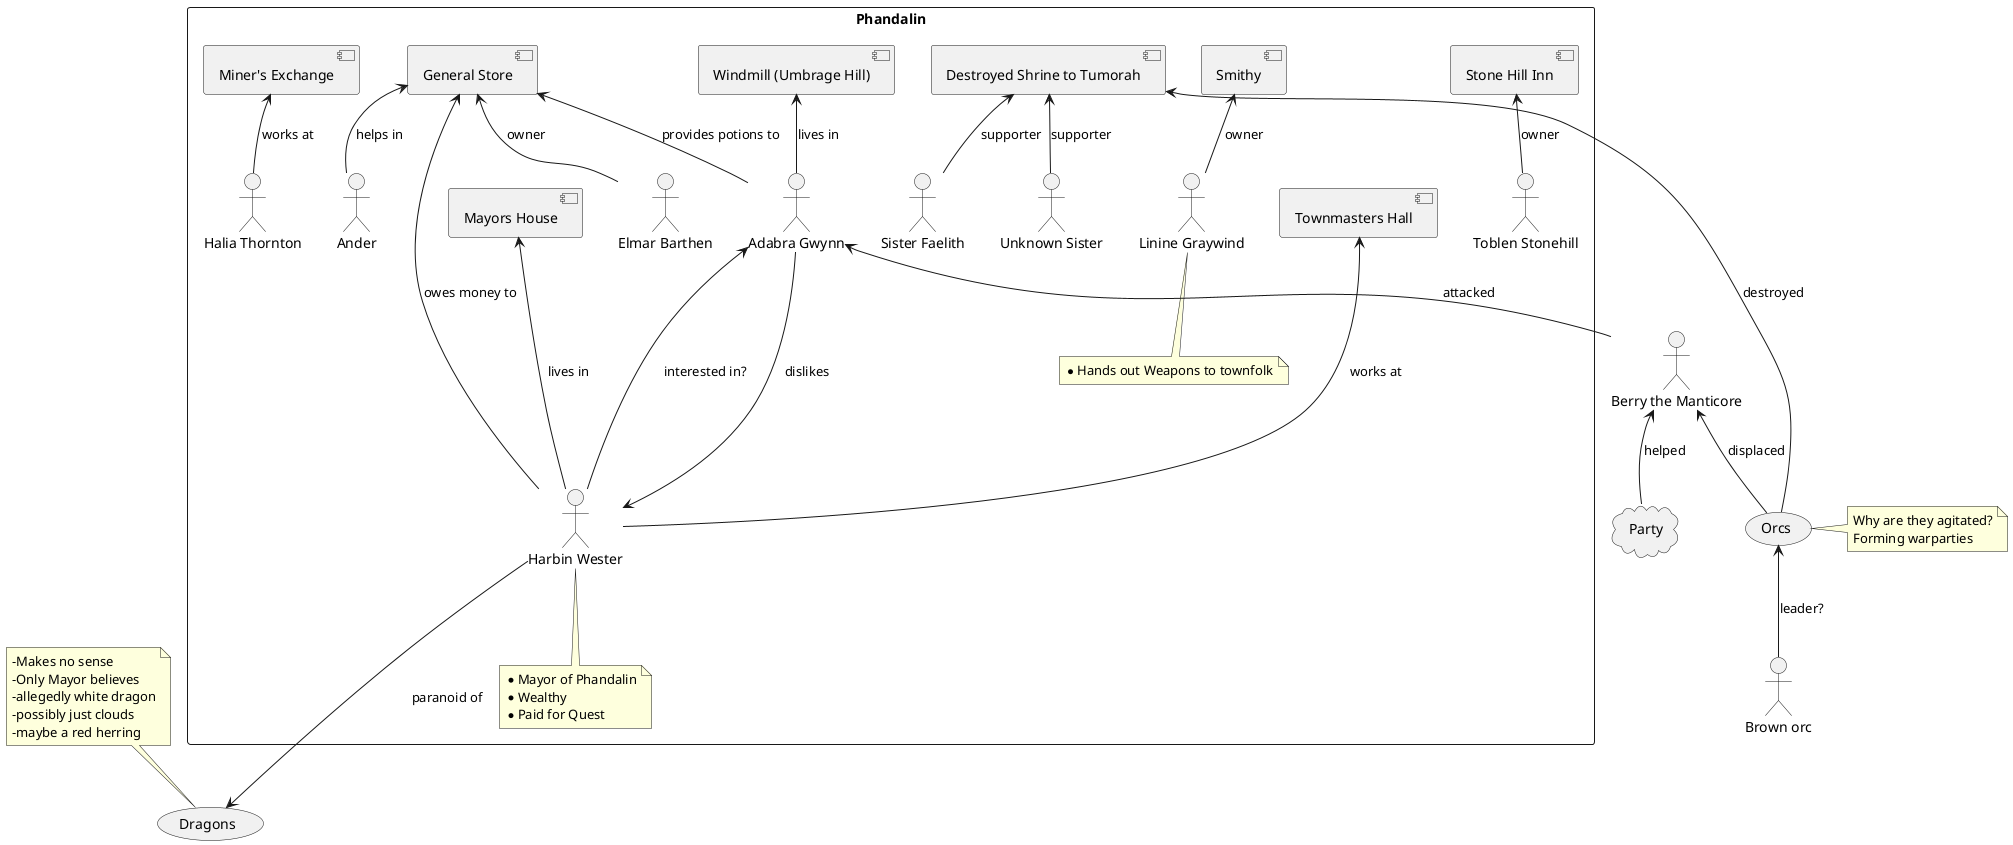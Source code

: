 @startuml Conspiracy Graph

'Actors here:


'actor Hollis
'actor Kendal
'actor Nibarlan
'actor Thalimor
'actor Tugul


actor "Berry the Manticore" as manticorBerry
actor "Brown orc" as brownOrc
(Orcs) as orcs
(Dragons) as dragons
cloud "Party" as party
'Location Phandalin

'General Concepts?

rectangle Phandalin {
    ' locations
    [Stone Hill Inn] as stoneHillInn
    [Townmasters Hall] as townHall
    [Smithy]
    [Destroyed Shrine to Tumorah] as shrine
    [General Store] as generalStore
    [Mayors House] as mayorsHouse
    [Miner's Exchange] as minerHall
    [Windmill (Umbrage Hill)] as Windmill

    'People / Actors with notes
    actor "Toblen Stonehill" as innkeep
    actor "Linine Graywind" as Smith
    note bottom
        * Hands out Weapons to townfolk
    end note
    actor "Sister Faelith" as Sister1
    actor "Unknown Sister" as Sister2
    actor "Elmar Barthen" as generalStoreGuy
    actor "Ander" as generalStoreHelper

    actor "Harbin Wester" as Mayor
    note bottom of Mayor
        * Mayor of Phandalin
        * Wealthy
        * Paid for Quest
    end note

    actor "Adabra Gwynn" as potionSeller
    actor "Halia Thornton" as prospectorReception
}

stoneHillInn <-- innkeep : owner
Smithy <-- Smith : owner
shrine <-- Sister1 : supporter
shrine <-- Sister2 : supporter
generalStore <-- generalStoreGuy : owner
generalStore <-- generalStoreHelper : helps in
mayorsHouse <--- Mayor : lives in
minerHall <-- prospectorReception : works at
Windmill <-- potionSeller : lives in
townHall <--- Mayor : works at

shrine <-- orcs : destroyed

Mayor  --->  dragons: paranoid of
generalStore <--- Mayor : owes money to
potionSeller <--- Mayor : interested in?
potionSeller ---> Mayor : dislikes

potionSeller <-- manticorBerry : attacked
manticorBerry <-- party : helped

generalStore <-- potionSeller : provides potions to

manticorBerry <-- orcs : displaced

orcs <-- brownOrc : leader?

'Quests
' card qGnomengardeQuest [
'     South west of Phandalin
'     Get weapons to kill Dragons
' ]

' card qDwarvenExcavation
' [
'     South west of Phandalin
'     Warn Dwarves of White Dragon
' ]

'Personal relations





'Location relations

'Personal relations

'Relations here
' stoneHillInn -- innkeep : bar keeper
' Smithy -- Smith : smith
' shrine -- SisterABC
' shrine -- SisterBCD
' generalStore -- generalStoreGuy : owns and operates
' townHall -- Mayor
' mayorsHouse -- Mayor
' manticorBerry <--- Orcs : displaced from the mountains
' Orcs ---> shrine : destroyed
' Mayor --> quest1 : posted
' quest1 - potionSeller
' manticorBerry ---> potionSeller : attacked
' Mayor ---> potionSeller : Wants something from
' dragon <- Mayor : is afraid of?
' minerHall -- prospectorReception


'Notes
note top of dragons
    -Makes no sense
    -Only Mayor believes
    -allegedly white dragon
    -possibly just clouds
    -maybe a red herring
end note

note right of orcs
    Why are they agitated?
    Forming warparties
end note

@enduml

